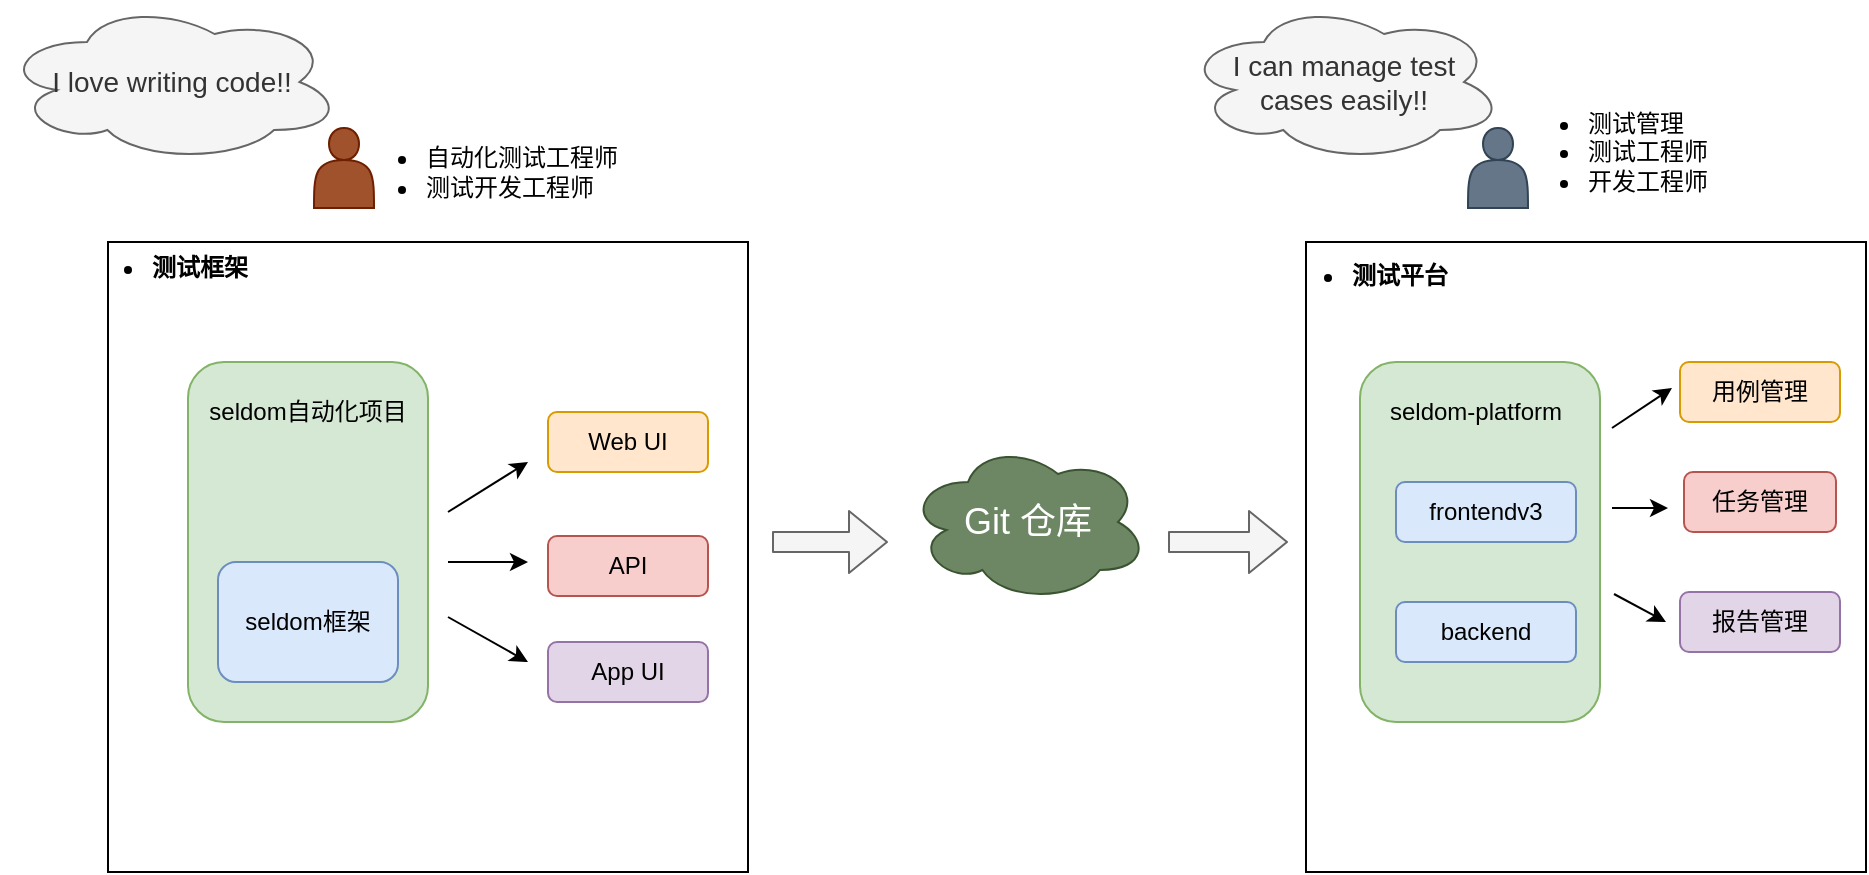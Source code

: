<mxfile>
    <diagram id="p7oQZnZ2B6rs75sT1LRB" name="Page-1">
        <mxGraphModel dx="1278" dy="873" grid="1" gridSize="10" guides="1" tooltips="1" connect="1" arrows="1" fold="1" page="1" pageScale="1" pageWidth="827" pageHeight="1169" math="0" shadow="0">
            <root>
                <mxCell id="0"/>
                <mxCell id="1" parent="0"/>
                <mxCell id="24" value="" style="rounded=0;whiteSpace=wrap;html=1;" parent="1" vertex="1">
                    <mxGeometry x="719" y="210" width="280" height="315" as="geometry"/>
                </mxCell>
                <mxCell id="20" value="" style="rounded=0;whiteSpace=wrap;html=1;" parent="1" vertex="1">
                    <mxGeometry x="120" y="210" width="320" height="315" as="geometry"/>
                </mxCell>
                <mxCell id="2" value="" style="rounded=1;whiteSpace=wrap;html=1;fillColor=#d5e8d4;strokeColor=#82b366;" parent="1" vertex="1">
                    <mxGeometry x="746" y="270" width="120" height="180" as="geometry"/>
                </mxCell>
                <mxCell id="3" value="seldom-platform" style="text;html=1;strokeColor=none;fillColor=none;align=center;verticalAlign=middle;whiteSpace=wrap;rounded=0;" parent="1" vertex="1">
                    <mxGeometry x="754" y="280" width="100" height="30" as="geometry"/>
                </mxCell>
                <mxCell id="4" value="frontendv3" style="rounded=1;whiteSpace=wrap;html=1;fillColor=#dae8fc;strokeColor=#6c8ebf;" parent="1" vertex="1">
                    <mxGeometry x="764" y="330" width="90" height="30" as="geometry"/>
                </mxCell>
                <mxCell id="5" value="backend" style="rounded=1;whiteSpace=wrap;html=1;fillColor=#dae8fc;strokeColor=#6c8ebf;" parent="1" vertex="1">
                    <mxGeometry x="764" y="390" width="90" height="30" as="geometry"/>
                </mxCell>
                <mxCell id="6" value="" style="rounded=1;whiteSpace=wrap;html=1;fillColor=#d5e8d4;strokeColor=#82b366;" parent="1" vertex="1">
                    <mxGeometry x="160" y="270" width="120" height="180" as="geometry"/>
                </mxCell>
                <mxCell id="7" value="seldom自动化项目" style="text;html=1;strokeColor=none;fillColor=none;align=center;verticalAlign=middle;whiteSpace=wrap;rounded=0;" parent="1" vertex="1">
                    <mxGeometry x="165" y="280" width="110" height="30" as="geometry"/>
                </mxCell>
                <mxCell id="8" value="seldom框架" style="rounded=1;whiteSpace=wrap;html=1;fillColor=#dae8fc;strokeColor=#6c8ebf;" parent="1" vertex="1">
                    <mxGeometry x="175" y="370" width="90" height="60" as="geometry"/>
                </mxCell>
                <mxCell id="9" value="Web UI" style="rounded=1;whiteSpace=wrap;html=1;fillColor=#ffe6cc;strokeColor=#d79b00;" parent="1" vertex="1">
                    <mxGeometry x="340" y="295" width="80" height="30" as="geometry"/>
                </mxCell>
                <mxCell id="10" value="" style="shape=flexArrow;endArrow=classic;html=1;fillColor=#f5f5f5;strokeColor=#666666;exitX=1;exitY=0.75;exitDx=0;exitDy=0;" parent="1" edge="1">
                    <mxGeometry width="50" height="50" relative="1" as="geometry">
                        <mxPoint x="452" y="360" as="sourcePoint"/>
                        <mxPoint x="510" y="360" as="targetPoint"/>
                    </mxGeometry>
                </mxCell>
                <mxCell id="11" value="API" style="rounded=1;whiteSpace=wrap;html=1;fillColor=#f8cecc;strokeColor=#b85450;" parent="1" vertex="1">
                    <mxGeometry x="340" y="357" width="80" height="30" as="geometry"/>
                </mxCell>
                <mxCell id="12" value="App UI" style="rounded=1;whiteSpace=wrap;html=1;fillColor=#e1d5e7;strokeColor=#9673a6;" parent="1" vertex="1">
                    <mxGeometry x="340" y="410" width="80" height="30" as="geometry"/>
                </mxCell>
                <mxCell id="13" value="" style="endArrow=classic;html=1;" parent="1" edge="1">
                    <mxGeometry width="50" height="50" relative="1" as="geometry">
                        <mxPoint x="290" y="345" as="sourcePoint"/>
                        <mxPoint x="330" y="320" as="targetPoint"/>
                    </mxGeometry>
                </mxCell>
                <mxCell id="14" value="" style="endArrow=classic;html=1;" parent="1" edge="1">
                    <mxGeometry width="50" height="50" relative="1" as="geometry">
                        <mxPoint x="290" y="370" as="sourcePoint"/>
                        <mxPoint x="330" y="370" as="targetPoint"/>
                    </mxGeometry>
                </mxCell>
                <mxCell id="15" value="" style="endArrow=classic;html=1;" parent="1" edge="1">
                    <mxGeometry width="50" height="50" relative="1" as="geometry">
                        <mxPoint x="290" y="397.5" as="sourcePoint"/>
                        <mxPoint x="330" y="420" as="targetPoint"/>
                    </mxGeometry>
                </mxCell>
                <mxCell id="23" value="" style="shape=actor;whiteSpace=wrap;html=1;fillColor=#a0522d;fontColor=#ffffff;strokeColor=#6D1F00;" parent="1" vertex="1">
                    <mxGeometry x="223" y="153" width="30" height="40" as="geometry"/>
                </mxCell>
                <mxCell id="25" value="&lt;ul&gt;&lt;li&gt;自动化测试工程师&lt;/li&gt;&lt;li&gt;测试开发工程师&lt;/li&gt;&lt;/ul&gt;" style="text;strokeColor=none;fillColor=none;html=1;whiteSpace=wrap;verticalAlign=middle;overflow=hidden;" parent="1" vertex="1">
                    <mxGeometry x="237" y="135" width="178" height="80" as="geometry"/>
                </mxCell>
                <mxCell id="26" value="" style="shape=actor;whiteSpace=wrap;html=1;fillColor=#647687;fontColor=#ffffff;strokeColor=#314354;" parent="1" vertex="1">
                    <mxGeometry x="800" y="153" width="30" height="40" as="geometry"/>
                </mxCell>
                <mxCell id="27" value="&lt;ul&gt;&lt;li&gt;测试管理&lt;/li&gt;&lt;li&gt;测试工程师&lt;/li&gt;&lt;li&gt;开发工程师&lt;/li&gt;&lt;/ul&gt;" style="text;strokeColor=none;fillColor=none;html=1;whiteSpace=wrap;verticalAlign=middle;overflow=hidden;" parent="1" vertex="1">
                    <mxGeometry x="818" y="125" width="168" height="80" as="geometry"/>
                </mxCell>
                <mxCell id="28" value="用例管理" style="rounded=1;whiteSpace=wrap;html=1;fillColor=#ffe6cc;strokeColor=#d79b00;" parent="1" vertex="1">
                    <mxGeometry x="906" y="270" width="80" height="30" as="geometry"/>
                </mxCell>
                <mxCell id="29" value="任务管理" style="rounded=1;whiteSpace=wrap;html=1;fillColor=#f8cecc;strokeColor=#b85450;" parent="1" vertex="1">
                    <mxGeometry x="908" y="325" width="76" height="30" as="geometry"/>
                </mxCell>
                <mxCell id="30" value="报告管理" style="rounded=1;whiteSpace=wrap;html=1;fillColor=#e1d5e7;strokeColor=#9673a6;" parent="1" vertex="1">
                    <mxGeometry x="906" y="385" width="80" height="30" as="geometry"/>
                </mxCell>
                <mxCell id="32" value="" style="endArrow=classic;html=1;" parent="1" edge="1">
                    <mxGeometry width="50" height="50" relative="1" as="geometry">
                        <mxPoint x="872" y="303" as="sourcePoint"/>
                        <mxPoint x="902" y="283" as="targetPoint"/>
                    </mxGeometry>
                </mxCell>
                <mxCell id="33" value="" style="endArrow=classic;html=1;" parent="1" edge="1">
                    <mxGeometry width="50" height="50" relative="1" as="geometry">
                        <mxPoint x="873" y="386" as="sourcePoint"/>
                        <mxPoint x="899" y="400" as="targetPoint"/>
                    </mxGeometry>
                </mxCell>
                <mxCell id="34" value="" style="endArrow=classic;html=1;" parent="1" edge="1">
                    <mxGeometry width="50" height="50" relative="1" as="geometry">
                        <mxPoint x="872" y="343" as="sourcePoint"/>
                        <mxPoint x="900" y="343" as="targetPoint"/>
                    </mxGeometry>
                </mxCell>
                <mxCell id="35" value="&lt;ul&gt;&lt;li&gt;&lt;b&gt;测试框架&lt;/b&gt;&lt;/li&gt;&lt;/ul&gt;" style="text;strokeColor=none;fillColor=none;html=1;whiteSpace=wrap;verticalAlign=middle;overflow=hidden;" parent="1" vertex="1">
                    <mxGeometry x="100" y="201" width="130" height="40" as="geometry"/>
                </mxCell>
                <mxCell id="36" value="&lt;ul&gt;&lt;li&gt;&lt;b&gt;测试平台&lt;/b&gt;&lt;/li&gt;&lt;/ul&gt;" style="text;strokeColor=none;fillColor=none;html=1;whiteSpace=wrap;verticalAlign=middle;overflow=hidden;" parent="1" vertex="1">
                    <mxGeometry x="700" y="205" width="130" height="40" as="geometry"/>
                </mxCell>
                <mxCell id="37" value="&lt;font style=&quot;font-size: 18px;&quot;&gt;Git 仓库&lt;/font&gt;" style="ellipse;shape=cloud;whiteSpace=wrap;html=1;fillColor=#6d8764;fontColor=#ffffff;strokeColor=#3A5431;" parent="1" vertex="1">
                    <mxGeometry x="520" y="310" width="120" height="80" as="geometry"/>
                </mxCell>
                <mxCell id="38" value="" style="shape=flexArrow;endArrow=classic;html=1;fontSize=18;fillColor=#f5f5f5;strokeColor=#666666;" parent="1" edge="1">
                    <mxGeometry width="50" height="50" relative="1" as="geometry">
                        <mxPoint x="650" y="360" as="sourcePoint"/>
                        <mxPoint x="710" y="360" as="targetPoint"/>
                    </mxGeometry>
                </mxCell>
                <mxCell id="39" value="&lt;font style=&quot;font-size: 14px;&quot;&gt;I love writing code!!&lt;/font&gt;" style="ellipse;shape=cloud;whiteSpace=wrap;html=1;fillColor=#f5f5f5;fontColor=#333333;strokeColor=#666666;" vertex="1" parent="1">
                    <mxGeometry x="67" y="90" width="170" height="80" as="geometry"/>
                </mxCell>
                <mxCell id="40" value="&lt;font style=&quot;font-size: 14px;&quot;&gt;I can manage test &lt;br&gt;cases easily!!&lt;/font&gt;" style="ellipse;shape=cloud;whiteSpace=wrap;html=1;fillColor=#f5f5f5;fontColor=#333333;strokeColor=#666666;" vertex="1" parent="1">
                    <mxGeometry x="658" y="90" width="160" height="80" as="geometry"/>
                </mxCell>
            </root>
        </mxGraphModel>
    </diagram>
</mxfile>